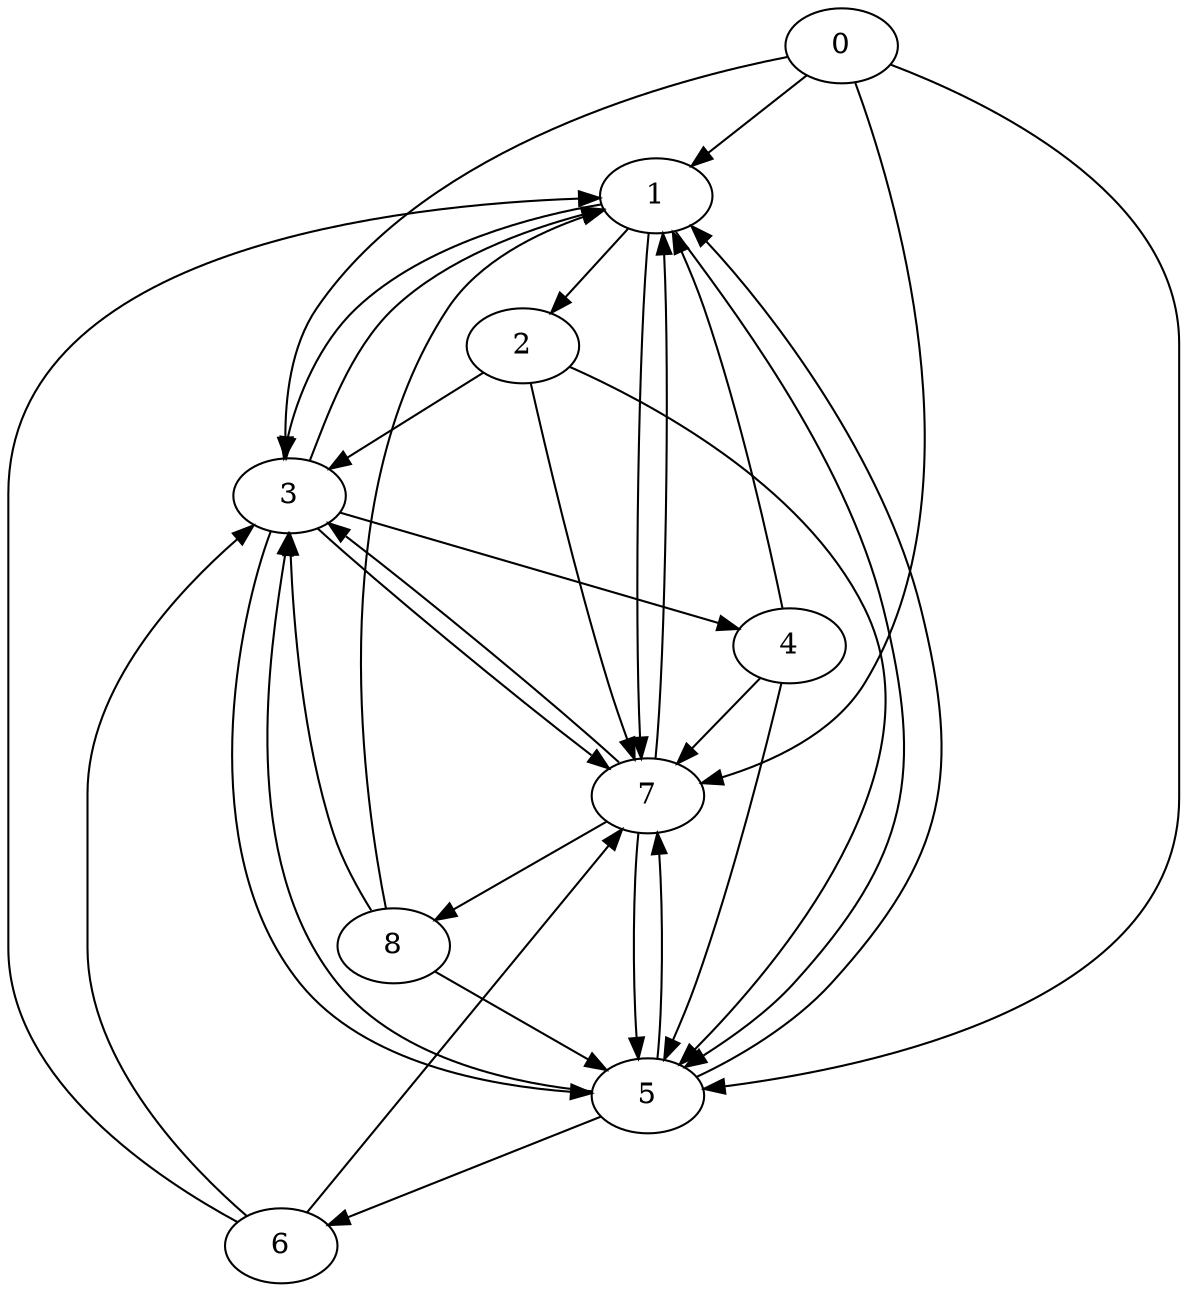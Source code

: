 digraph G {
0;
1;
2;
3;
4;
5;
6;
7;
8;
0->1 ;
0->3 ;
0->5 ;
0->7 ;
1->2 ;
1->3 ;
1->5 ;
1->7 ;
2->3 ;
2->5 ;
2->7 ;
3->1 ;
3->4 ;
3->5 ;
3->7 ;
4->1 ;
4->5 ;
4->7 ;
5->1 ;
5->3 ;
5->6 ;
5->7 ;
6->1 ;
6->3 ;
6->7 ;
7->1 ;
7->3 ;
7->5 ;
7->8 ;
8->1 ;
8->3 ;
8->5 ;
}
